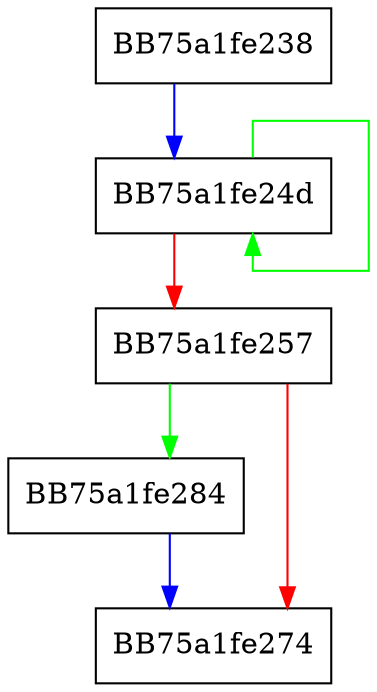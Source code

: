 digraph pushstr {
  node [shape="box"];
  graph [splines=ortho];
  BB75a1fe238 -> BB75a1fe24d [color="blue"];
  BB75a1fe24d -> BB75a1fe24d [color="green"];
  BB75a1fe24d -> BB75a1fe257 [color="red"];
  BB75a1fe257 -> BB75a1fe284 [color="green"];
  BB75a1fe257 -> BB75a1fe274 [color="red"];
  BB75a1fe284 -> BB75a1fe274 [color="blue"];
}